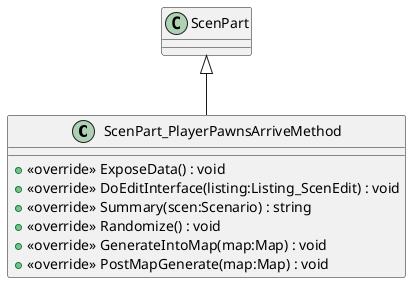 @startuml
class ScenPart_PlayerPawnsArriveMethod {
    + <<override>> ExposeData() : void
    + <<override>> DoEditInterface(listing:Listing_ScenEdit) : void
    + <<override>> Summary(scen:Scenario) : string
    + <<override>> Randomize() : void
    + <<override>> GenerateIntoMap(map:Map) : void
    + <<override>> PostMapGenerate(map:Map) : void
}
ScenPart <|-- ScenPart_PlayerPawnsArriveMethod
@enduml
